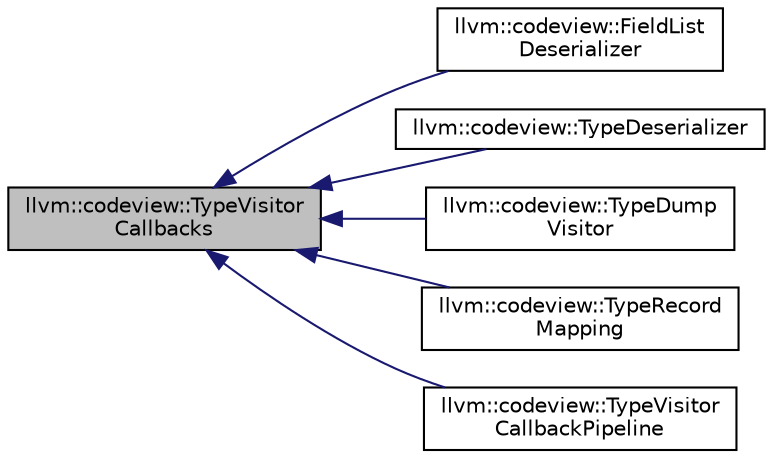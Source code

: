 digraph "llvm::codeview::TypeVisitorCallbacks"
{
 // LATEX_PDF_SIZE
  bgcolor="transparent";
  edge [fontname="Helvetica",fontsize="10",labelfontname="Helvetica",labelfontsize="10"];
  node [fontname="Helvetica",fontsize="10",shape="box"];
  rankdir="LR";
  Node1 [label="llvm::codeview::TypeVisitor\lCallbacks",height=0.2,width=0.4,color="black", fillcolor="grey75", style="filled", fontcolor="black",tooltip=" "];
  Node1 -> Node2 [dir="back",color="midnightblue",fontsize="10",style="solid",fontname="Helvetica"];
  Node2 [label="llvm::codeview::FieldList\lDeserializer",height=0.2,width=0.4,color="black",URL="$classllvm_1_1codeview_1_1FieldListDeserializer.html",tooltip=" "];
  Node1 -> Node3 [dir="back",color="midnightblue",fontsize="10",style="solid",fontname="Helvetica"];
  Node3 [label="llvm::codeview::TypeDeserializer",height=0.2,width=0.4,color="black",URL="$classllvm_1_1codeview_1_1TypeDeserializer.html",tooltip=" "];
  Node1 -> Node4 [dir="back",color="midnightblue",fontsize="10",style="solid",fontname="Helvetica"];
  Node4 [label="llvm::codeview::TypeDump\lVisitor",height=0.2,width=0.4,color="black",URL="$classllvm_1_1codeview_1_1TypeDumpVisitor.html",tooltip="Dumper for CodeView type streams found in COFF object files and PDB files."];
  Node1 -> Node5 [dir="back",color="midnightblue",fontsize="10",style="solid",fontname="Helvetica"];
  Node5 [label="llvm::codeview::TypeRecord\lMapping",height=0.2,width=0.4,color="black",URL="$classllvm_1_1codeview_1_1TypeRecordMapping.html",tooltip=" "];
  Node1 -> Node6 [dir="back",color="midnightblue",fontsize="10",style="solid",fontname="Helvetica"];
  Node6 [label="llvm::codeview::TypeVisitor\lCallbackPipeline",height=0.2,width=0.4,color="black",URL="$classllvm_1_1codeview_1_1TypeVisitorCallbackPipeline.html",tooltip=" "];
}
